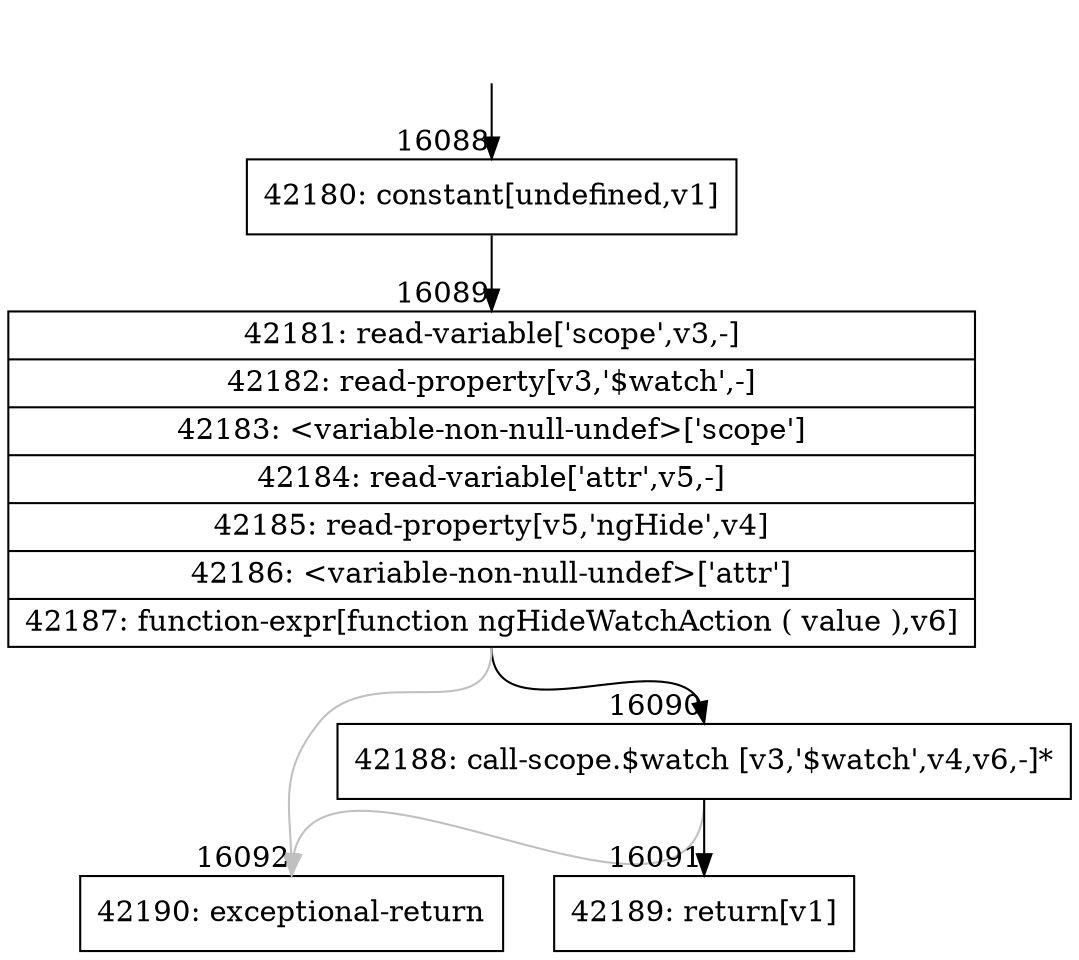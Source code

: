 digraph {
rankdir="TD"
BB_entry1288[shape=none,label=""];
BB_entry1288 -> BB16088 [tailport=s, headport=n, headlabel="    16088"]
BB16088 [shape=record label="{42180: constant[undefined,v1]}" ] 
BB16088 -> BB16089 [tailport=s, headport=n, headlabel="      16089"]
BB16089 [shape=record label="{42181: read-variable['scope',v3,-]|42182: read-property[v3,'$watch',-]|42183: \<variable-non-null-undef\>['scope']|42184: read-variable['attr',v5,-]|42185: read-property[v5,'ngHide',v4]|42186: \<variable-non-null-undef\>['attr']|42187: function-expr[function ngHideWatchAction ( value ),v6]}" ] 
BB16089 -> BB16090 [tailport=s, headport=n, headlabel="      16090"]
BB16089 -> BB16092 [tailport=s, headport=n, color=gray, headlabel="      16092"]
BB16090 [shape=record label="{42188: call-scope.$watch [v3,'$watch',v4,v6,-]*}" ] 
BB16090 -> BB16091 [tailport=s, headport=n, headlabel="      16091"]
BB16090 -> BB16092 [tailport=s, headport=n, color=gray]
BB16091 [shape=record label="{42189: return[v1]}" ] 
BB16092 [shape=record label="{42190: exceptional-return}" ] 
//#$~ 27549
}
